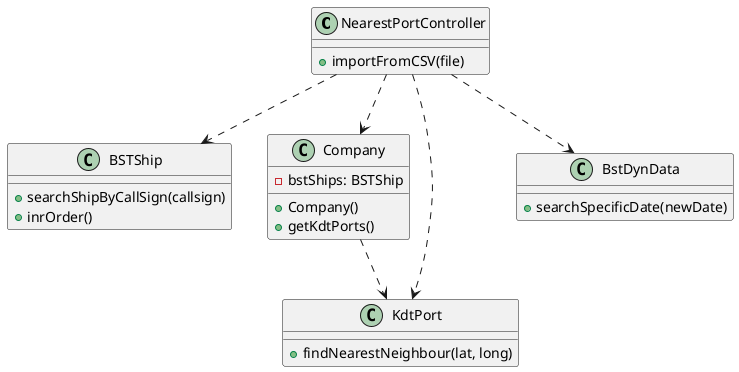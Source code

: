 @startuml
NearestPortController ..>BSTShip
NearestPortController ..>Company
NearestPortController ..>KdtPort
NearestPortController ..>BstDynData


NearestPortController : +importFromCSV(file)


Company : -bstShips: BSTShip
Company : +Company()
Company : +getKdtPorts()

Company ..>KdtPort

KdtPort : +findNearestNeighbour(lat, long)

BSTShip : +searchShipByCallSign(callsign)
BSTShip : +inrOrder()

BstDynData : +searchSpecificDate(newDate)
@enduml